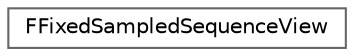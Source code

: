 digraph "Graphical Class Hierarchy"
{
 // INTERACTIVE_SVG=YES
 // LATEX_PDF_SIZE
  bgcolor="transparent";
  edge [fontname=Helvetica,fontsize=10,labelfontname=Helvetica,labelfontsize=10];
  node [fontname=Helvetica,fontsize=10,shape=box,height=0.2,width=0.4];
  rankdir="LR";
  Node0 [id="Node000000",label="FFixedSampledSequenceView",height=0.2,width=0.4,color="grey40", fillcolor="white", style="filled",URL="$d4/dc5/structFFixedSampledSequenceView.html",tooltip=" "];
}
